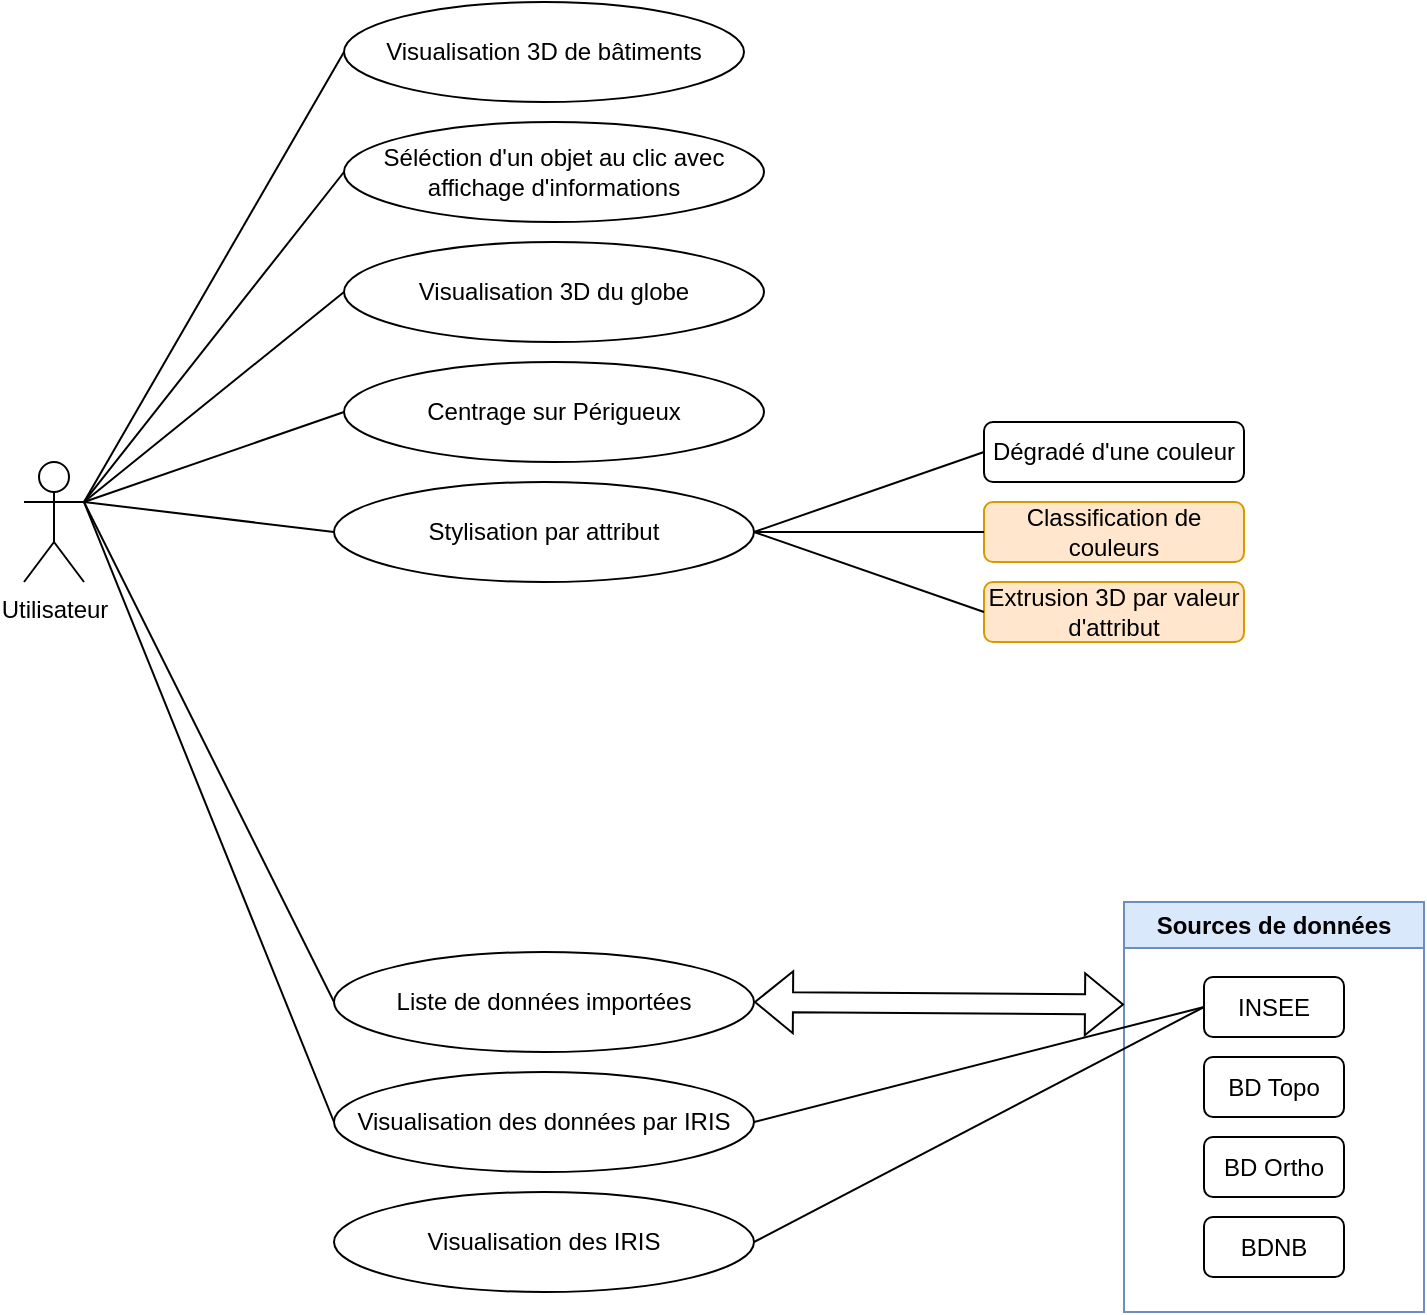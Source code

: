 <mxfile version="21.1.1" type="github">
  <diagram name="Page-1" id="HIEHrfZLS2LJmifFWxkU">
    <mxGraphModel dx="748" dy="739" grid="1" gridSize="10" guides="1" tooltips="1" connect="1" arrows="1" fold="1" page="1" pageScale="1" pageWidth="827" pageHeight="1169" math="0" shadow="0">
      <root>
        <mxCell id="0" />
        <mxCell id="1" parent="0" />
        <mxCell id="0HWwTG7SeUn4EHq8_ZQe-1" value="Utilisateur" style="shape=umlActor;verticalLabelPosition=bottom;verticalAlign=top;html=1;outlineConnect=0;" vertex="1" parent="1">
          <mxGeometry x="40" y="340" width="30" height="60" as="geometry" />
        </mxCell>
        <mxCell id="0HWwTG7SeUn4EHq8_ZQe-4" value="Visualisation 3D de bâtiments" style="ellipse;whiteSpace=wrap;html=1;" vertex="1" parent="1">
          <mxGeometry x="200" y="110" width="200" height="50" as="geometry" />
        </mxCell>
        <mxCell id="0HWwTG7SeUn4EHq8_ZQe-5" value="Séléction d&#39;un objet au clic avec affichage d&#39;informations" style="ellipse;whiteSpace=wrap;html=1;" vertex="1" parent="1">
          <mxGeometry x="200" y="170" width="210" height="50" as="geometry" />
        </mxCell>
        <mxCell id="0HWwTG7SeUn4EHq8_ZQe-6" value="Visualisation 3D du globe" style="ellipse;whiteSpace=wrap;html=1;" vertex="1" parent="1">
          <mxGeometry x="200" y="230" width="210" height="50" as="geometry" />
        </mxCell>
        <mxCell id="0HWwTG7SeUn4EHq8_ZQe-7" value="Centrage sur Périgueux" style="ellipse;whiteSpace=wrap;html=1;" vertex="1" parent="1">
          <mxGeometry x="200" y="290" width="210" height="50" as="geometry" />
        </mxCell>
        <mxCell id="0HWwTG7SeUn4EHq8_ZQe-8" value="Liste de données importées " style="ellipse;whiteSpace=wrap;html=1;" vertex="1" parent="1">
          <mxGeometry x="195" y="585" width="210" height="50" as="geometry" />
        </mxCell>
        <mxCell id="0HWwTG7SeUn4EHq8_ZQe-17" value="" style="endArrow=none;html=1;rounded=0;entryX=0;entryY=0.5;entryDx=0;entryDy=0;exitX=1;exitY=0.333;exitDx=0;exitDy=0;exitPerimeter=0;" edge="1" parent="1" source="0HWwTG7SeUn4EHq8_ZQe-1" target="0HWwTG7SeUn4EHq8_ZQe-4">
          <mxGeometry width="50" height="50" relative="1" as="geometry">
            <mxPoint x="370" y="440" as="sourcePoint" />
            <mxPoint x="420" y="390" as="targetPoint" />
          </mxGeometry>
        </mxCell>
        <mxCell id="0HWwTG7SeUn4EHq8_ZQe-18" value="" style="endArrow=none;html=1;rounded=0;entryX=0;entryY=0.5;entryDx=0;entryDy=0;exitX=1;exitY=0.333;exitDx=0;exitDy=0;exitPerimeter=0;" edge="1" parent="1" source="0HWwTG7SeUn4EHq8_ZQe-1" target="0HWwTG7SeUn4EHq8_ZQe-5">
          <mxGeometry width="50" height="50" relative="1" as="geometry">
            <mxPoint x="120" y="330" as="sourcePoint" />
            <mxPoint x="420" y="390" as="targetPoint" />
          </mxGeometry>
        </mxCell>
        <mxCell id="0HWwTG7SeUn4EHq8_ZQe-19" value="" style="endArrow=none;html=1;rounded=0;entryX=0;entryY=0.5;entryDx=0;entryDy=0;exitX=1;exitY=0.333;exitDx=0;exitDy=0;exitPerimeter=0;" edge="1" parent="1" source="0HWwTG7SeUn4EHq8_ZQe-1" target="0HWwTG7SeUn4EHq8_ZQe-6">
          <mxGeometry width="50" height="50" relative="1" as="geometry">
            <mxPoint x="370" y="440" as="sourcePoint" />
            <mxPoint x="420" y="390" as="targetPoint" />
          </mxGeometry>
        </mxCell>
        <mxCell id="0HWwTG7SeUn4EHq8_ZQe-20" value="" style="endArrow=none;html=1;rounded=0;entryX=0;entryY=0.5;entryDx=0;entryDy=0;exitX=1;exitY=0.333;exitDx=0;exitDy=0;exitPerimeter=0;" edge="1" parent="1" source="0HWwTG7SeUn4EHq8_ZQe-1" target="0HWwTG7SeUn4EHq8_ZQe-7">
          <mxGeometry width="50" height="50" relative="1" as="geometry">
            <mxPoint x="120" y="330" as="sourcePoint" />
            <mxPoint x="210" y="335" as="targetPoint" />
          </mxGeometry>
        </mxCell>
        <mxCell id="0HWwTG7SeUn4EHq8_ZQe-21" value="" style="endArrow=none;html=1;rounded=0;entryX=0;entryY=0.5;entryDx=0;entryDy=0;exitX=1;exitY=0.333;exitDx=0;exitDy=0;exitPerimeter=0;" edge="1" parent="1" source="0HWwTG7SeUn4EHq8_ZQe-1" target="0HWwTG7SeUn4EHq8_ZQe-8">
          <mxGeometry width="50" height="50" relative="1" as="geometry">
            <mxPoint x="120" y="330" as="sourcePoint" />
            <mxPoint x="210" y="395" as="targetPoint" />
          </mxGeometry>
        </mxCell>
        <mxCell id="0HWwTG7SeUn4EHq8_ZQe-22" value="Visualisation des données par IRIS" style="ellipse;whiteSpace=wrap;html=1;" vertex="1" parent="1">
          <mxGeometry x="195" y="645" width="210" height="50" as="geometry" />
        </mxCell>
        <mxCell id="0HWwTG7SeUn4EHq8_ZQe-23" value="" style="endArrow=none;html=1;rounded=0;entryX=0;entryY=0.5;entryDx=0;entryDy=0;exitX=1;exitY=0.333;exitDx=0;exitDy=0;exitPerimeter=0;" edge="1" parent="1" source="0HWwTG7SeUn4EHq8_ZQe-1" target="0HWwTG7SeUn4EHq8_ZQe-22">
          <mxGeometry width="50" height="50" relative="1" as="geometry">
            <mxPoint x="130" y="340" as="sourcePoint" />
            <mxPoint x="210" y="455" as="targetPoint" />
          </mxGeometry>
        </mxCell>
        <mxCell id="0HWwTG7SeUn4EHq8_ZQe-25" value="Visualisation des IRIS" style="ellipse;whiteSpace=wrap;html=1;" vertex="1" parent="1">
          <mxGeometry x="195" y="705" width="210" height="50" as="geometry" />
        </mxCell>
        <mxCell id="0HWwTG7SeUn4EHq8_ZQe-26" value="Stylisation par attribut " style="ellipse;whiteSpace=wrap;html=1;" vertex="1" parent="1">
          <mxGeometry x="195" y="350" width="210" height="50" as="geometry" />
        </mxCell>
        <mxCell id="0HWwTG7SeUn4EHq8_ZQe-31" value="Sources de données" style="swimlane;whiteSpace=wrap;html=1;fillColor=#dae8fc;strokeColor=#6c8ebf;" vertex="1" parent="1">
          <mxGeometry x="590" y="560" width="150" height="205" as="geometry" />
        </mxCell>
        <mxCell id="0HWwTG7SeUn4EHq8_ZQe-27" value="INSEE" style="rounded=1;whiteSpace=wrap;html=1;" vertex="1" parent="0HWwTG7SeUn4EHq8_ZQe-31">
          <mxGeometry x="40" y="37.5" width="70" height="30" as="geometry" />
        </mxCell>
        <mxCell id="0HWwTG7SeUn4EHq8_ZQe-28" value="BD Topo" style="rounded=1;whiteSpace=wrap;html=1;" vertex="1" parent="0HWwTG7SeUn4EHq8_ZQe-31">
          <mxGeometry x="40" y="77.5" width="70" height="30" as="geometry" />
        </mxCell>
        <mxCell id="0HWwTG7SeUn4EHq8_ZQe-29" value="BD Ortho" style="rounded=1;whiteSpace=wrap;html=1;" vertex="1" parent="0HWwTG7SeUn4EHq8_ZQe-31">
          <mxGeometry x="40" y="117.5" width="70" height="30" as="geometry" />
        </mxCell>
        <mxCell id="0HWwTG7SeUn4EHq8_ZQe-30" value="BDNB" style="rounded=1;whiteSpace=wrap;html=1;" vertex="1" parent="0HWwTG7SeUn4EHq8_ZQe-31">
          <mxGeometry x="40" y="157.5" width="70" height="30" as="geometry" />
        </mxCell>
        <mxCell id="0HWwTG7SeUn4EHq8_ZQe-33" value="" style="endArrow=none;html=1;rounded=0;entryX=0;entryY=0.5;entryDx=0;entryDy=0;exitX=1;exitY=0.5;exitDx=0;exitDy=0;" edge="1" parent="1" source="0HWwTG7SeUn4EHq8_ZQe-22" target="0HWwTG7SeUn4EHq8_ZQe-27">
          <mxGeometry width="50" height="50" relative="1" as="geometry">
            <mxPoint x="370" y="440" as="sourcePoint" />
            <mxPoint x="420" y="390" as="targetPoint" />
          </mxGeometry>
        </mxCell>
        <mxCell id="0HWwTG7SeUn4EHq8_ZQe-34" value="" style="shape=flexArrow;endArrow=classic;startArrow=classic;html=1;rounded=0;entryX=0;entryY=0.25;entryDx=0;entryDy=0;exitX=1;exitY=0.5;exitDx=0;exitDy=0;" edge="1" parent="1" source="0HWwTG7SeUn4EHq8_ZQe-8" target="0HWwTG7SeUn4EHq8_ZQe-31">
          <mxGeometry width="100" height="100" relative="1" as="geometry">
            <mxPoint x="340" y="460" as="sourcePoint" />
            <mxPoint x="440" y="360" as="targetPoint" />
          </mxGeometry>
        </mxCell>
        <mxCell id="0HWwTG7SeUn4EHq8_ZQe-35" value="" style="endArrow=none;html=1;rounded=0;entryX=0;entryY=0.5;entryDx=0;entryDy=0;exitX=1;exitY=0.5;exitDx=0;exitDy=0;" edge="1" parent="1" source="0HWwTG7SeUn4EHq8_ZQe-25" target="0HWwTG7SeUn4EHq8_ZQe-27">
          <mxGeometry width="50" height="50" relative="1" as="geometry">
            <mxPoint x="370" y="440" as="sourcePoint" />
            <mxPoint x="420" y="390" as="targetPoint" />
          </mxGeometry>
        </mxCell>
        <mxCell id="0HWwTG7SeUn4EHq8_ZQe-36" value="Dégradé d&#39;une couleur" style="rounded=1;whiteSpace=wrap;html=1;" vertex="1" parent="1">
          <mxGeometry x="520" y="320" width="130" height="30" as="geometry" />
        </mxCell>
        <mxCell id="0HWwTG7SeUn4EHq8_ZQe-37" value="Classification de couleurs" style="rounded=1;whiteSpace=wrap;html=1;fillColor=#ffe6cc;strokeColor=#d79b00;" vertex="1" parent="1">
          <mxGeometry x="520" y="360" width="130" height="30" as="geometry" />
        </mxCell>
        <mxCell id="0HWwTG7SeUn4EHq8_ZQe-38" value="" style="endArrow=none;html=1;rounded=0;entryX=0;entryY=0.5;entryDx=0;entryDy=0;exitX=1;exitY=0.5;exitDx=0;exitDy=0;" edge="1" parent="1" source="0HWwTG7SeUn4EHq8_ZQe-26" target="0HWwTG7SeUn4EHq8_ZQe-36">
          <mxGeometry width="50" height="50" relative="1" as="geometry">
            <mxPoint x="370" y="430" as="sourcePoint" />
            <mxPoint x="420" y="380" as="targetPoint" />
          </mxGeometry>
        </mxCell>
        <mxCell id="0HWwTG7SeUn4EHq8_ZQe-39" value="" style="endArrow=none;html=1;rounded=0;entryX=0;entryY=0.5;entryDx=0;entryDy=0;exitX=1;exitY=0.5;exitDx=0;exitDy=0;" edge="1" parent="1" source="0HWwTG7SeUn4EHq8_ZQe-26" target="0HWwTG7SeUn4EHq8_ZQe-37">
          <mxGeometry width="50" height="50" relative="1" as="geometry">
            <mxPoint x="370" y="430" as="sourcePoint" />
            <mxPoint x="420" y="380" as="targetPoint" />
          </mxGeometry>
        </mxCell>
        <mxCell id="0HWwTG7SeUn4EHq8_ZQe-40" value="Extrusion 3D par valeur d&#39;attribut " style="rounded=1;whiteSpace=wrap;html=1;fillColor=#ffe6cc;strokeColor=#d79b00;" vertex="1" parent="1">
          <mxGeometry x="520" y="400" width="130" height="30" as="geometry" />
        </mxCell>
        <mxCell id="0HWwTG7SeUn4EHq8_ZQe-41" value="" style="endArrow=none;html=1;rounded=0;entryX=0;entryY=0.5;entryDx=0;entryDy=0;exitX=1;exitY=0.5;exitDx=0;exitDy=0;" edge="1" parent="1" source="0HWwTG7SeUn4EHq8_ZQe-26" target="0HWwTG7SeUn4EHq8_ZQe-40">
          <mxGeometry width="50" height="50" relative="1" as="geometry">
            <mxPoint x="370" y="430" as="sourcePoint" />
            <mxPoint x="420" y="380" as="targetPoint" />
          </mxGeometry>
        </mxCell>
        <mxCell id="0HWwTG7SeUn4EHq8_ZQe-42" value="" style="endArrow=none;html=1;rounded=0;entryX=0;entryY=0.5;entryDx=0;entryDy=0;exitX=1;exitY=0.333;exitDx=0;exitDy=0;exitPerimeter=0;" edge="1" parent="1" source="0HWwTG7SeUn4EHq8_ZQe-1" target="0HWwTG7SeUn4EHq8_ZQe-26">
          <mxGeometry width="50" height="50" relative="1" as="geometry">
            <mxPoint x="370" y="500" as="sourcePoint" />
            <mxPoint x="420" y="450" as="targetPoint" />
          </mxGeometry>
        </mxCell>
      </root>
    </mxGraphModel>
  </diagram>
</mxfile>
